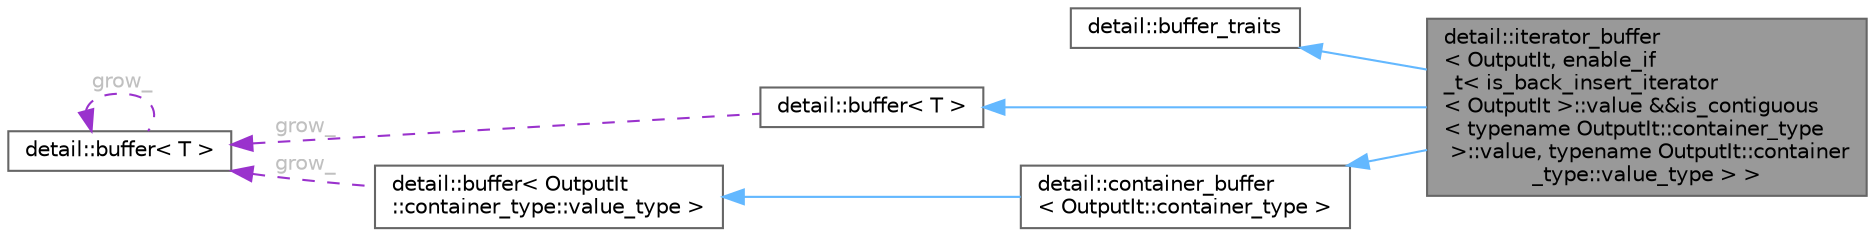 digraph "detail::iterator_buffer&lt; OutputIt, enable_if_t&lt; is_back_insert_iterator&lt; OutputIt &gt;::value &amp;&amp;is_contiguous&lt; typename OutputIt::container_type &gt;::value, typename OutputIt::container_type::value_type &gt; &gt;"
{
 // LATEX_PDF_SIZE
  bgcolor="transparent";
  edge [fontname=Helvetica,fontsize=10,labelfontname=Helvetica,labelfontsize=10];
  node [fontname=Helvetica,fontsize=10,shape=box,height=0.2,width=0.4];
  rankdir="LR";
  Node1 [id="Node000001",label="detail::iterator_buffer\l\< OutputIt, enable_if\l_t\< is_back_insert_iterator\l\< OutputIt \>::value &&is_contiguous\l\< typename OutputIt::container_type\l \>::value, typename OutputIt::container\l_type::value_type \> \>",height=0.2,width=0.4,color="gray40", fillcolor="grey60", style="filled", fontcolor="black",tooltip=" "];
  Node2 -> Node1 [id="edge8_Node000001_Node000002",dir="back",color="steelblue1",style="solid",tooltip=" "];
  Node2 [id="Node000002",label="detail::buffer_traits",height=0.2,width=0.4,color="gray40", fillcolor="white", style="filled",URL="$structdetail_1_1buffer__traits.html",tooltip=" "];
  Node3 -> Node1 [id="edge9_Node000001_Node000003",dir="back",color="steelblue1",style="solid",tooltip=" "];
  Node3 [id="Node000003",label="detail::buffer\< T \>",height=0.2,width=0.4,color="gray40", fillcolor="white", style="filled",URL="$classdetail_1_1buffer.html",tooltip=" "];
  Node4 -> Node3 [id="edge10_Node000003_Node000004",dir="back",color="darkorchid3",style="dashed",tooltip=" ",label=" grow_",fontcolor="grey" ];
  Node4 [id="Node000004",label="detail::buffer\< T \>",height=0.2,width=0.4,color="gray40", fillcolor="white", style="filled",URL="$classdetail_1_1buffer.html",tooltip=" "];
  Node4 -> Node4 [id="edge11_Node000004_Node000004",dir="back",color="darkorchid3",style="dashed",tooltip=" ",label=" grow_",fontcolor="grey" ];
  Node5 -> Node1 [id="edge12_Node000001_Node000005",dir="back",color="steelblue1",style="solid",tooltip=" "];
  Node5 [id="Node000005",label="detail::container_buffer\l\< OutputIt::container_type \>",height=0.2,width=0.4,color="gray40", fillcolor="white", style="filled",URL="$classdetail_1_1container__buffer.html",tooltip=" "];
  Node6 -> Node5 [id="edge13_Node000005_Node000006",dir="back",color="steelblue1",style="solid",tooltip=" "];
  Node6 [id="Node000006",label="detail::buffer\< OutputIt\l::container_type::value_type \>",height=0.2,width=0.4,color="gray40", fillcolor="white", style="filled",URL="$classdetail_1_1buffer.html",tooltip=" "];
  Node4 -> Node6 [id="edge14_Node000006_Node000004",dir="back",color="darkorchid3",style="dashed",tooltip=" ",label=" grow_",fontcolor="grey" ];
}
